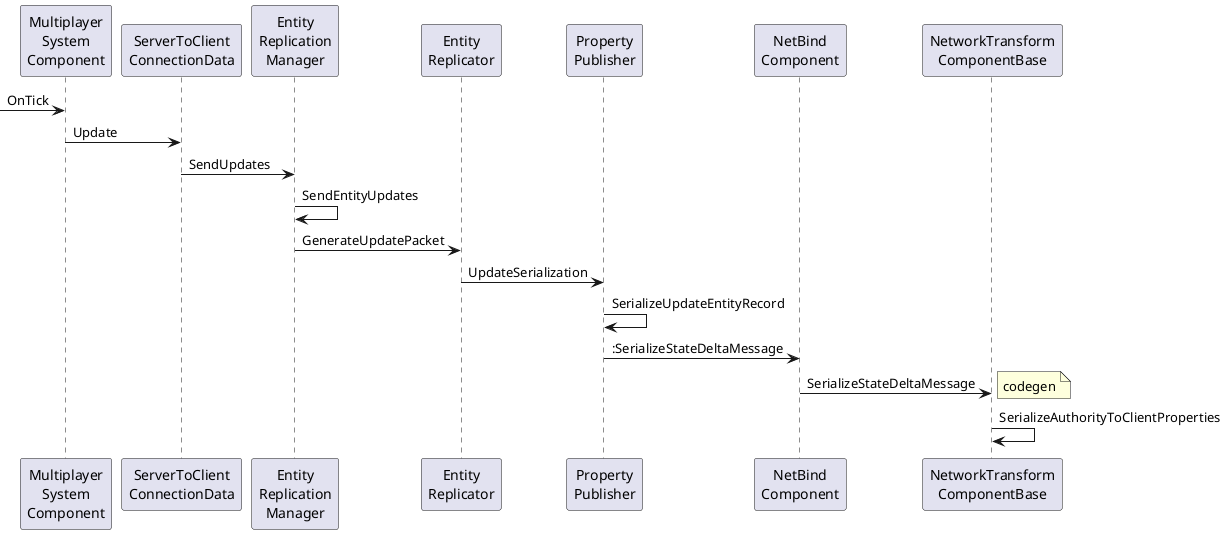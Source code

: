 @@startuml Server to Client replication

    -> "Multiplayer\nSystem\nComponent":OnTick
    "Multiplayer\nSystem\nComponent" -> "ServerToClient\nConnectionData":Update
    "ServerToClient\nConnectionData" -> "Entity\nReplication\nManager":SendUpdates
    "Entity\nReplication\nManager" -> "Entity\nReplication\nManager":SendEntityUpdates
    "Entity\nReplication\nManager" -> "Entity\nReplicator":GenerateUpdatePacket
    "Entity\nReplicator" -> "Property\nPublisher":UpdateSerialization
    "Property\nPublisher" -> "Property\nPublisher":SerializeUpdateEntityRecord
    "Property\nPublisher" -> "NetBind\nComponent"::SerializeStateDeltaMessage
    "NetBind\nComponent" -> "NetworkTransform\nComponentBase":SerializeStateDeltaMessage
    note right: codegen
    "NetworkTransform\nComponentBase" -> "NetworkTransform\nComponentBase":SerializeAuthorityToClientProperties

@@enduml